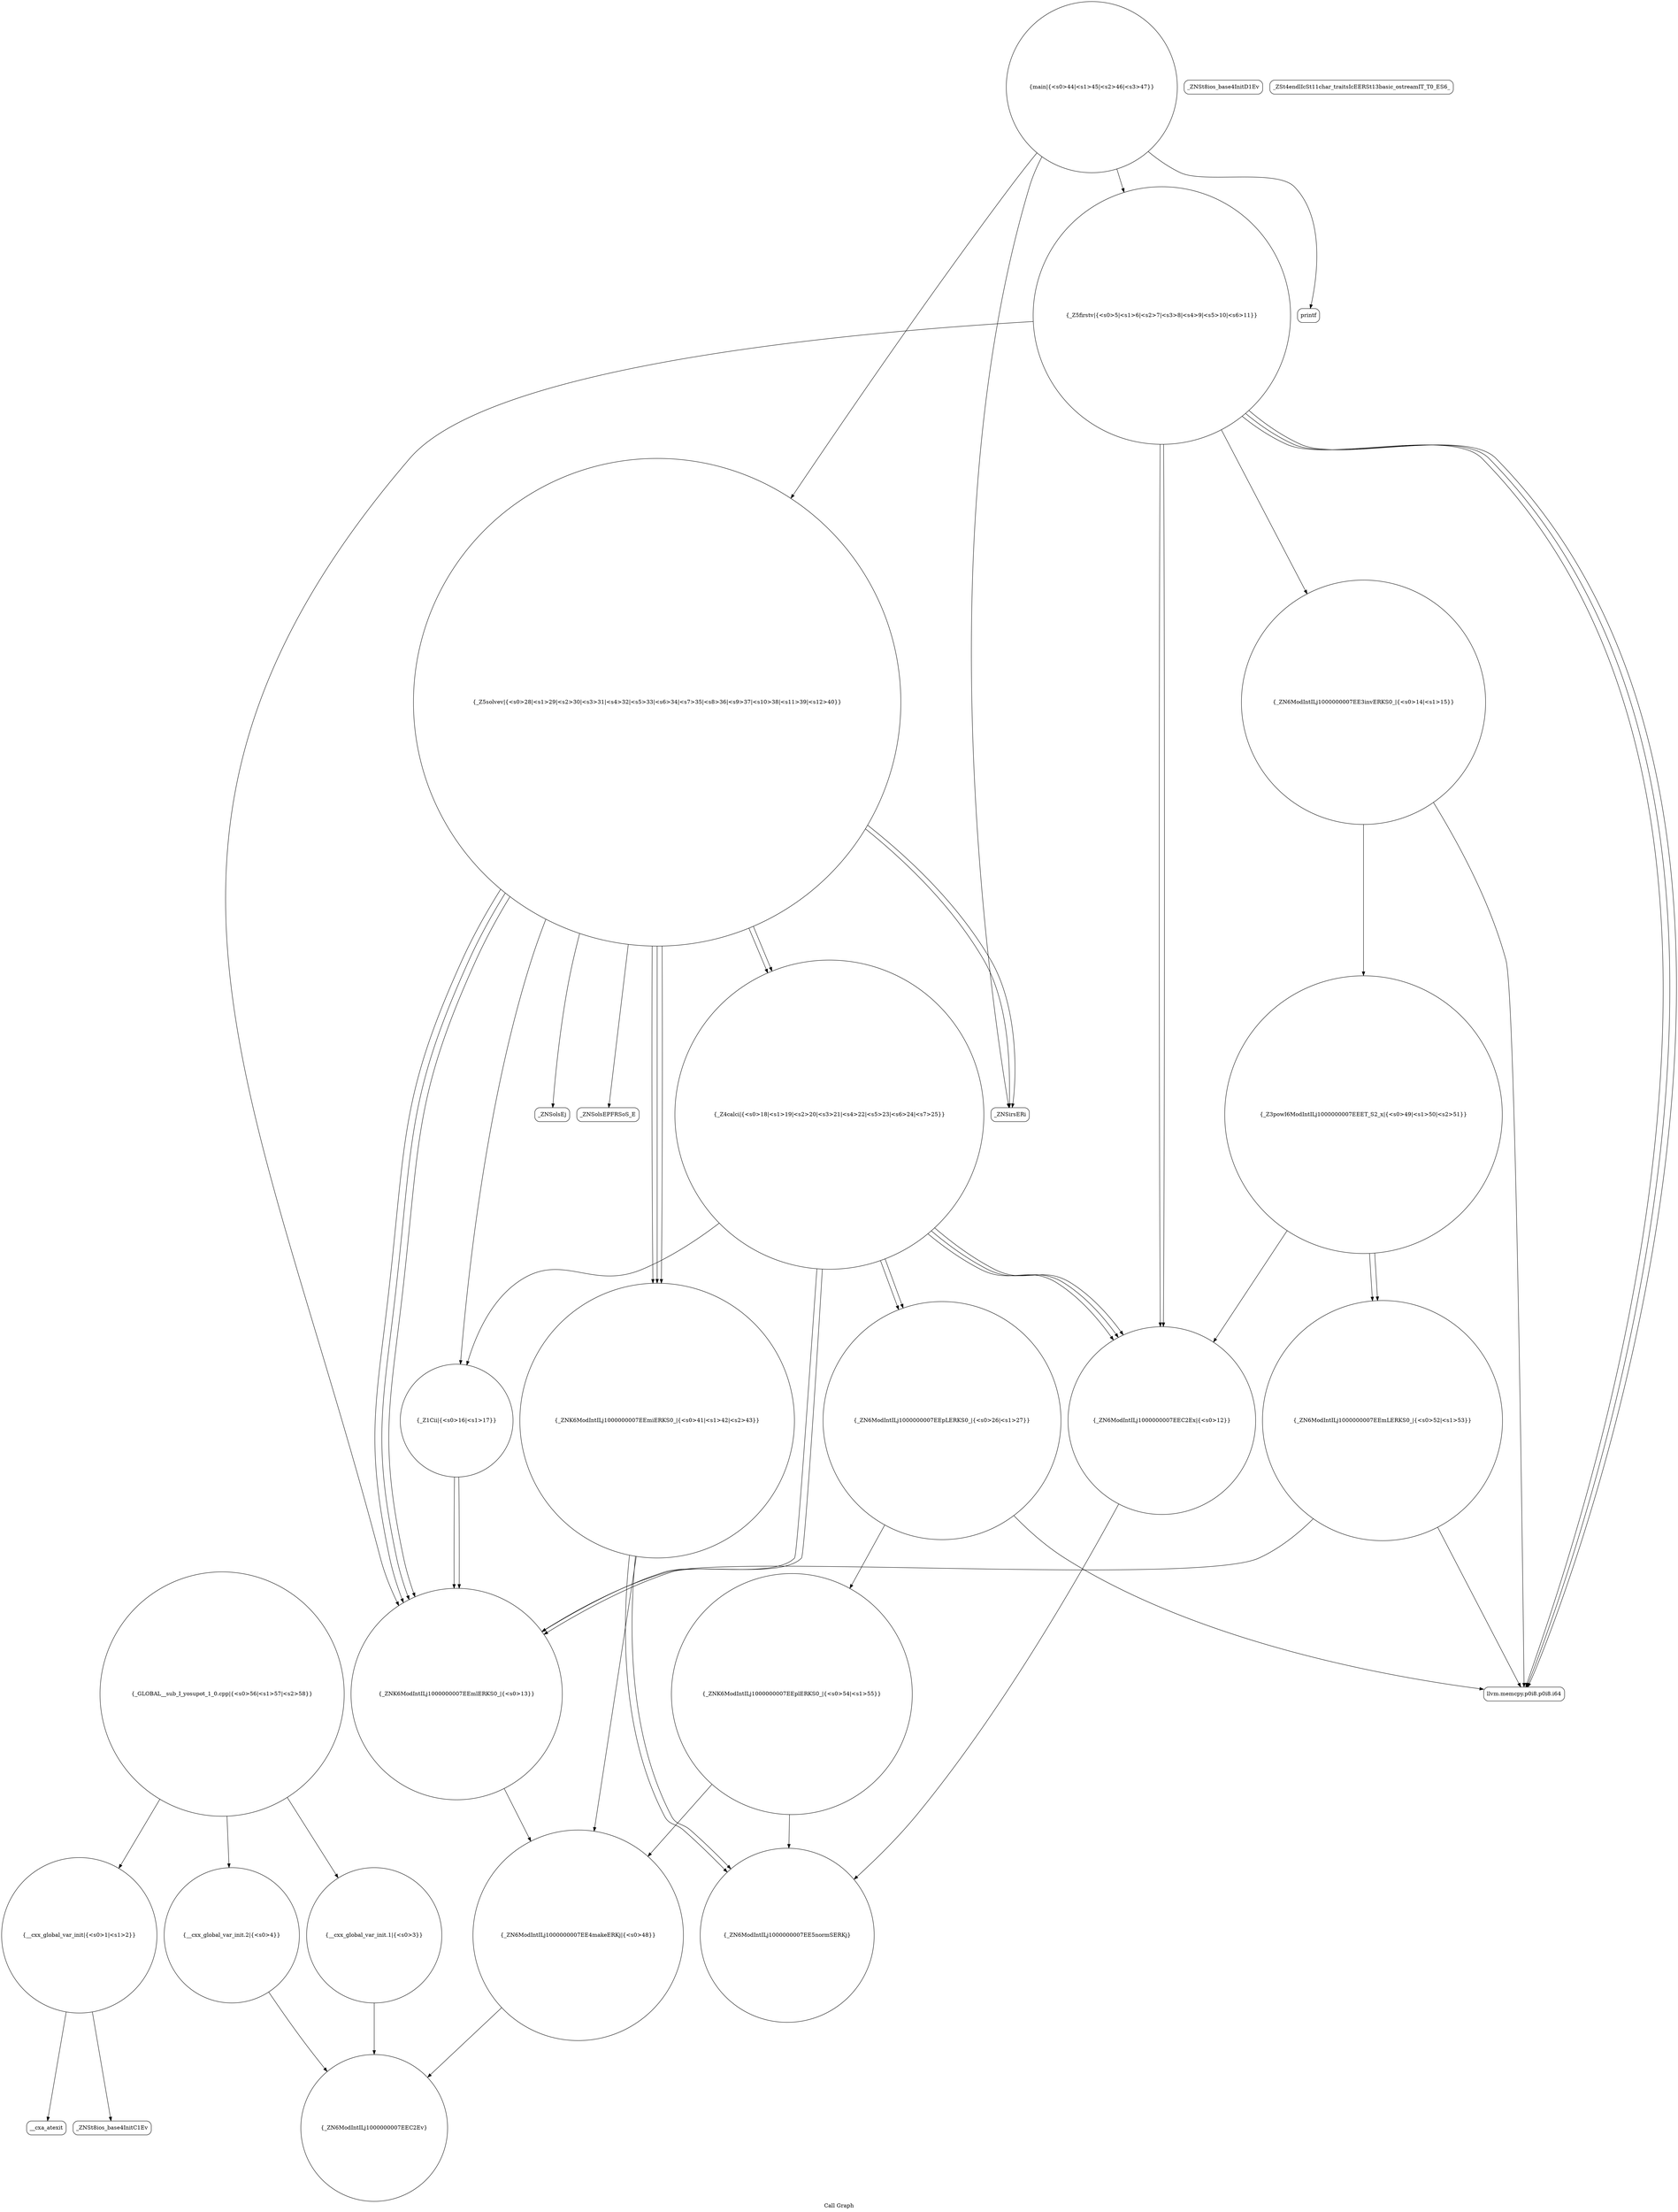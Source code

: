 digraph "Call Graph" {
	label="Call Graph";

	Node0x5632c560ce40 [shape=record,shape=circle,label="{__cxx_global_var_init|{<s0>1|<s1>2}}"];
	Node0x5632c560ce40:s0 -> Node0x5632c560d2d0[color=black];
	Node0x5632c560ce40:s1 -> Node0x5632c560d3d0[color=black];
	Node0x5632c560df50 [shape=record,shape=circle,label="{_ZN6ModIntILj1000000007EEmLERKS0_|{<s0>52|<s1>53}}"];
	Node0x5632c560df50:s0 -> Node0x5632c560d750[color=black];
	Node0x5632c560df50:s1 -> Node0x5632c560d6d0[color=black];
	Node0x5632c560d5d0 [shape=record,shape=circle,label="{_Z5firstv|{<s0>5|<s1>6|<s2>7|<s3>8|<s4>9|<s5>10|<s6>11}}"];
	Node0x5632c560d5d0:s0 -> Node0x5632c560d650[color=black];
	Node0x5632c560d5d0:s1 -> Node0x5632c560d6d0[color=black];
	Node0x5632c560d5d0:s2 -> Node0x5632c560d650[color=black];
	Node0x5632c560d5d0:s3 -> Node0x5632c560d750[color=black];
	Node0x5632c560d5d0:s4 -> Node0x5632c560d6d0[color=black];
	Node0x5632c560d5d0:s5 -> Node0x5632c560d7d0[color=black];
	Node0x5632c560d5d0:s6 -> Node0x5632c560d6d0[color=black];
	Node0x5632c560d950 [shape=record,shape=circle,label="{_ZN6ModIntILj1000000007EEpLERKS0_|{<s0>26|<s1>27}}"];
	Node0x5632c560d950:s0 -> Node0x5632c560dfd0[color=black];
	Node0x5632c560d950:s1 -> Node0x5632c560d6d0[color=black];
	Node0x5632c560dcd0 [shape=record,shape=circle,label="{main|{<s0>44|<s1>45|<s2>46|<s3>47}}"];
	Node0x5632c560dcd0:s0 -> Node0x5632c560d5d0[color=black];
	Node0x5632c560dcd0:s1 -> Node0x5632c560da50[color=black];
	Node0x5632c560dcd0:s2 -> Node0x5632c560dd50[color=black];
	Node0x5632c560dcd0:s3 -> Node0x5632c560d9d0[color=black];
	Node0x5632c560d350 [shape=record,shape=Mrecord,label="{_ZNSt8ios_base4InitD1Ev}"];
	Node0x5632c560e050 [shape=record,shape=circle,label="{_GLOBAL__sub_I_yosupot_1_0.cpp|{<s0>56|<s1>57|<s2>58}}"];
	Node0x5632c560e050:s0 -> Node0x5632c560ce40[color=black];
	Node0x5632c560e050:s1 -> Node0x5632c560d450[color=black];
	Node0x5632c560e050:s2 -> Node0x5632c560d550[color=black];
	Node0x5632c560d6d0 [shape=record,shape=Mrecord,label="{llvm.memcpy.p0i8.p0i8.i64}"];
	Node0x5632c560da50 [shape=record,shape=Mrecord,label="{_ZNSirsERi}"];
	Node0x5632c560ddd0 [shape=record,shape=circle,label="{_ZN6ModIntILj1000000007EE5normSERKj}"];
	Node0x5632c560d450 [shape=record,shape=circle,label="{__cxx_global_var_init.1|{<s0>3}}"];
	Node0x5632c560d450:s0 -> Node0x5632c560d4d0[color=black];
	Node0x5632c560d7d0 [shape=record,shape=circle,label="{_ZN6ModIntILj1000000007EE3invERKS0_|{<s0>14|<s1>15}}"];
	Node0x5632c560d7d0:s0 -> Node0x5632c560d6d0[color=black];
	Node0x5632c560d7d0:s1 -> Node0x5632c560ded0[color=black];
	Node0x5632c560db50 [shape=record,shape=Mrecord,label="{_ZNSolsEj}"];
	Node0x5632c560ded0 [shape=record,shape=circle,label="{_Z3powI6ModIntILj1000000007EEET_S2_x|{<s0>49|<s1>50|<s2>51}}"];
	Node0x5632c560ded0:s0 -> Node0x5632c560d650[color=black];
	Node0x5632c560ded0:s1 -> Node0x5632c560df50[color=black];
	Node0x5632c560ded0:s2 -> Node0x5632c560df50[color=black];
	Node0x5632c560d550 [shape=record,shape=circle,label="{__cxx_global_var_init.2|{<s0>4}}"];
	Node0x5632c560d550:s0 -> Node0x5632c560d4d0[color=black];
	Node0x5632c560d8d0 [shape=record,shape=circle,label="{_Z4calci|{<s0>18|<s1>19|<s2>20|<s3>21|<s4>22|<s5>23|<s6>24|<s7>25}}"];
	Node0x5632c560d8d0:s0 -> Node0x5632c560d650[color=black];
	Node0x5632c560d8d0:s1 -> Node0x5632c560d850[color=black];
	Node0x5632c560d8d0:s2 -> Node0x5632c560d750[color=black];
	Node0x5632c560d8d0:s3 -> Node0x5632c560d650[color=black];
	Node0x5632c560d8d0:s4 -> Node0x5632c560d750[color=black];
	Node0x5632c560d8d0:s5 -> Node0x5632c560d950[color=black];
	Node0x5632c560d8d0:s6 -> Node0x5632c560d650[color=black];
	Node0x5632c560d8d0:s7 -> Node0x5632c560d950[color=black];
	Node0x5632c560dc50 [shape=record,shape=Mrecord,label="{_ZSt4endlIcSt11char_traitsIcEERSt13basic_ostreamIT_T0_ES6_}"];
	Node0x5632c560d2d0 [shape=record,shape=Mrecord,label="{_ZNSt8ios_base4InitC1Ev}"];
	Node0x5632c560dfd0 [shape=record,shape=circle,label="{_ZNK6ModIntILj1000000007EEplERKS0_|{<s0>54|<s1>55}}"];
	Node0x5632c560dfd0:s0 -> Node0x5632c560ddd0[color=black];
	Node0x5632c560dfd0:s1 -> Node0x5632c560de50[color=black];
	Node0x5632c560d650 [shape=record,shape=circle,label="{_ZN6ModIntILj1000000007EEC2Ex|{<s0>12}}"];
	Node0x5632c560d650:s0 -> Node0x5632c560ddd0[color=black];
	Node0x5632c560d9d0 [shape=record,shape=circle,label="{_Z5solvev|{<s0>28|<s1>29|<s2>30|<s3>31|<s4>32|<s5>33|<s6>34|<s7>35|<s8>36|<s9>37|<s10>38|<s11>39|<s12>40}}"];
	Node0x5632c560d9d0:s0 -> Node0x5632c560da50[color=black];
	Node0x5632c560d9d0:s1 -> Node0x5632c560da50[color=black];
	Node0x5632c560d9d0:s2 -> Node0x5632c560d8d0[color=black];
	Node0x5632c560d9d0:s3 -> Node0x5632c560dad0[color=black];
	Node0x5632c560d9d0:s4 -> Node0x5632c560d8d0[color=black];
	Node0x5632c560d9d0:s5 -> Node0x5632c560dad0[color=black];
	Node0x5632c560d9d0:s6 -> Node0x5632c560d850[color=black];
	Node0x5632c560d9d0:s7 -> Node0x5632c560d750[color=black];
	Node0x5632c560d9d0:s8 -> Node0x5632c560d750[color=black];
	Node0x5632c560d9d0:s9 -> Node0x5632c560dad0[color=black];
	Node0x5632c560d9d0:s10 -> Node0x5632c560d750[color=black];
	Node0x5632c560d9d0:s11 -> Node0x5632c560db50[color=black];
	Node0x5632c560d9d0:s12 -> Node0x5632c560dbd0[color=black];
	Node0x5632c560dd50 [shape=record,shape=Mrecord,label="{printf}"];
	Node0x5632c560d3d0 [shape=record,shape=Mrecord,label="{__cxa_atexit}"];
	Node0x5632c560d750 [shape=record,shape=circle,label="{_ZNK6ModIntILj1000000007EEmlERKS0_|{<s0>13}}"];
	Node0x5632c560d750:s0 -> Node0x5632c560de50[color=black];
	Node0x5632c560dad0 [shape=record,shape=circle,label="{_ZNK6ModIntILj1000000007EEmiERKS0_|{<s0>41|<s1>42|<s2>43}}"];
	Node0x5632c560dad0:s0 -> Node0x5632c560ddd0[color=black];
	Node0x5632c560dad0:s1 -> Node0x5632c560ddd0[color=black];
	Node0x5632c560dad0:s2 -> Node0x5632c560de50[color=black];
	Node0x5632c560de50 [shape=record,shape=circle,label="{_ZN6ModIntILj1000000007EE4makeERKj|{<s0>48}}"];
	Node0x5632c560de50:s0 -> Node0x5632c560d4d0[color=black];
	Node0x5632c560d4d0 [shape=record,shape=circle,label="{_ZN6ModIntILj1000000007EEC2Ev}"];
	Node0x5632c560d850 [shape=record,shape=circle,label="{_Z1Cii|{<s0>16|<s1>17}}"];
	Node0x5632c560d850:s0 -> Node0x5632c560d750[color=black];
	Node0x5632c560d850:s1 -> Node0x5632c560d750[color=black];
	Node0x5632c560dbd0 [shape=record,shape=Mrecord,label="{_ZNSolsEPFRSoS_E}"];
}
